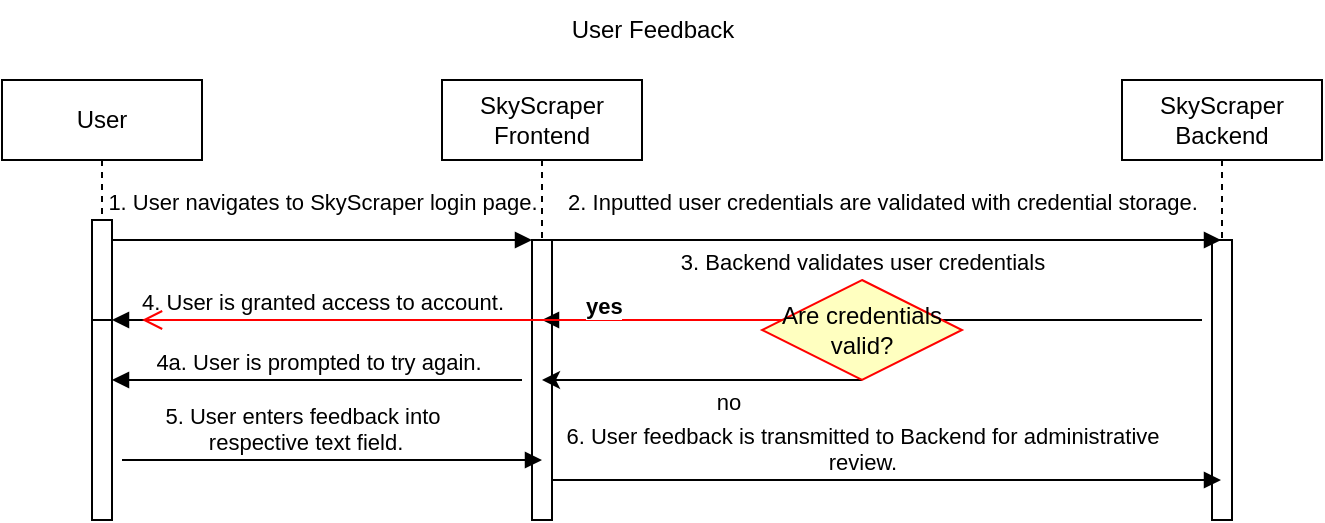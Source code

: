 <mxfile version="20.8.20" type="device"><diagram name="Page-1" id="2YBvvXClWsGukQMizWep"><mxGraphModel dx="1150" dy="754" grid="1" gridSize="10" guides="1" tooltips="1" connect="1" arrows="1" fold="1" page="1" pageScale="1" pageWidth="850" pageHeight="1100" math="0" shadow="0"><root><mxCell id="0"/><mxCell id="1" parent="0"/><mxCell id="aM9ryv3xv72pqoxQDRHE-1" value="User" style="shape=umlLifeline;perimeter=lifelinePerimeter;whiteSpace=wrap;html=1;container=0;dropTarget=0;collapsible=0;recursiveResize=0;outlineConnect=0;portConstraint=eastwest;newEdgeStyle={&quot;edgeStyle&quot;:&quot;elbowEdgeStyle&quot;,&quot;elbow&quot;:&quot;vertical&quot;,&quot;curved&quot;:0,&quot;rounded&quot;:0};" parent="1" vertex="1"><mxGeometry x="40" y="40" width="100" height="220" as="geometry"/></mxCell><mxCell id="aM9ryv3xv72pqoxQDRHE-2" value="" style="html=1;points=[];perimeter=orthogonalPerimeter;outlineConnect=0;targetShapes=umlLifeline;portConstraint=eastwest;newEdgeStyle={&quot;edgeStyle&quot;:&quot;elbowEdgeStyle&quot;,&quot;elbow&quot;:&quot;vertical&quot;,&quot;curved&quot;:0,&quot;rounded&quot;:0};" parent="aM9ryv3xv72pqoxQDRHE-1" vertex="1"><mxGeometry x="45" y="70" width="10" height="90" as="geometry"/></mxCell><mxCell id="aM9ryv3xv72pqoxQDRHE-4" value="" style="html=1;points=[];perimeter=orthogonalPerimeter;outlineConnect=0;targetShapes=umlLifeline;portConstraint=eastwest;newEdgeStyle={&quot;edgeStyle&quot;:&quot;elbowEdgeStyle&quot;,&quot;elbow&quot;:&quot;vertical&quot;,&quot;curved&quot;:0,&quot;rounded&quot;:0};" parent="aM9ryv3xv72pqoxQDRHE-1" vertex="1"><mxGeometry x="45" y="120" width="10" height="100" as="geometry"/></mxCell><mxCell id="aM9ryv3xv72pqoxQDRHE-5" value="SkyScraper Frontend" style="shape=umlLifeline;perimeter=lifelinePerimeter;whiteSpace=wrap;html=1;container=0;dropTarget=0;collapsible=0;recursiveResize=0;outlineConnect=0;portConstraint=eastwest;newEdgeStyle={&quot;edgeStyle&quot;:&quot;elbowEdgeStyle&quot;,&quot;elbow&quot;:&quot;vertical&quot;,&quot;curved&quot;:0,&quot;rounded&quot;:0};" parent="1" vertex="1"><mxGeometry x="260" y="40" width="100" height="220" as="geometry"/></mxCell><mxCell id="aM9ryv3xv72pqoxQDRHE-6" value="" style="html=1;points=[];perimeter=orthogonalPerimeter;outlineConnect=0;targetShapes=umlLifeline;portConstraint=eastwest;newEdgeStyle={&quot;edgeStyle&quot;:&quot;elbowEdgeStyle&quot;,&quot;elbow&quot;:&quot;vertical&quot;,&quot;curved&quot;:0,&quot;rounded&quot;:0};" parent="aM9ryv3xv72pqoxQDRHE-5" vertex="1"><mxGeometry x="45" y="80" width="10" height="140" as="geometry"/></mxCell><mxCell id="aM9ryv3xv72pqoxQDRHE-7" value="1. User navigates to SkyScraper login page." style="html=1;verticalAlign=bottom;endArrow=block;edgeStyle=elbowEdgeStyle;elbow=vertical;curved=0;rounded=0;" parent="1" source="aM9ryv3xv72pqoxQDRHE-2" target="aM9ryv3xv72pqoxQDRHE-6" edge="1"><mxGeometry x="0.001" y="10" relative="1" as="geometry"><mxPoint x="195" y="130" as="sourcePoint"/><Array as="points"><mxPoint x="250" y="120"/><mxPoint x="180" y="120"/></Array><mxPoint as="offset"/></mxGeometry></mxCell><mxCell id="aM9ryv3xv72pqoxQDRHE-9" value="4. User is granted access to account." style="html=1;verticalAlign=bottom;endArrow=block;edgeStyle=elbowEdgeStyle;elbow=vertical;curved=0;rounded=0;" parent="1" source="aM9ryv3xv72pqoxQDRHE-6" target="aM9ryv3xv72pqoxQDRHE-4" edge="1"><mxGeometry relative="1" as="geometry"><mxPoint x="175" y="160" as="sourcePoint"/><Array as="points"><mxPoint x="190" y="160"/></Array></mxGeometry></mxCell><mxCell id="V1KONrkdb_SzLsuCdWAr-2" value="User Feedback" style="text;html=1;align=center;verticalAlign=middle;resizable=0;points=[];autosize=1;strokeColor=none;fillColor=none;" parent="1" vertex="1"><mxGeometry x="315" width="100" height="30" as="geometry"/></mxCell><mxCell id="V1KONrkdb_SzLsuCdWAr-4" value="SkyScraper Backend" style="shape=umlLifeline;perimeter=lifelinePerimeter;whiteSpace=wrap;html=1;container=0;dropTarget=0;collapsible=0;recursiveResize=0;outlineConnect=0;portConstraint=eastwest;newEdgeStyle={&quot;edgeStyle&quot;:&quot;elbowEdgeStyle&quot;,&quot;elbow&quot;:&quot;vertical&quot;,&quot;curved&quot;:0,&quot;rounded&quot;:0};" parent="1" vertex="1"><mxGeometry x="600" y="40" width="100" height="220" as="geometry"/></mxCell><mxCell id="V1KONrkdb_SzLsuCdWAr-5" value="" style="html=1;points=[];perimeter=orthogonalPerimeter;outlineConnect=0;targetShapes=umlLifeline;portConstraint=eastwest;newEdgeStyle={&quot;edgeStyle&quot;:&quot;elbowEdgeStyle&quot;,&quot;elbow&quot;:&quot;vertical&quot;,&quot;curved&quot;:0,&quot;rounded&quot;:0};" parent="V1KONrkdb_SzLsuCdWAr-4" vertex="1"><mxGeometry x="45" y="80" width="10" height="140" as="geometry"/></mxCell><mxCell id="V1KONrkdb_SzLsuCdWAr-6" value="2. Inputted user credentials are validated with credential storage." style="html=1;verticalAlign=bottom;endArrow=block;edgeStyle=elbowEdgeStyle;elbow=vertical;curved=0;rounded=0;" parent="1" target="V1KONrkdb_SzLsuCdWAr-4" edge="1"><mxGeometry x="0.002" y="10" relative="1" as="geometry"><mxPoint x="310" y="120" as="sourcePoint"/><Array as="points"><mxPoint x="465" y="120"/><mxPoint x="395" y="120"/></Array><mxPoint x="520" y="120" as="targetPoint"/><mxPoint as="offset"/></mxGeometry></mxCell><mxCell id="V1KONrkdb_SzLsuCdWAr-7" value="3. Backend validates user credentials" style="html=1;verticalAlign=bottom;endArrow=block;edgeStyle=elbowEdgeStyle;elbow=vertical;curved=0;rounded=0;" parent="1" target="aM9ryv3xv72pqoxQDRHE-5" edge="1"><mxGeometry x="0.03" y="-20" relative="1" as="geometry"><mxPoint x="640" y="160" as="sourcePoint"/><Array as="points"><mxPoint x="525" y="160"/></Array><mxPoint x="440" y="160" as="targetPoint"/><mxPoint as="offset"/></mxGeometry></mxCell><mxCell id="V1KONrkdb_SzLsuCdWAr-13" style="edgeStyle=orthogonalEdgeStyle;rounded=0;orthogonalLoop=1;jettySize=auto;html=1;" parent="1" source="V1KONrkdb_SzLsuCdWAr-8" edge="1"><mxGeometry relative="1" as="geometry"><mxPoint x="310" y="190" as="targetPoint"/><Array as="points"><mxPoint x="470" y="190"/><mxPoint x="470" y="190"/></Array></mxGeometry></mxCell><mxCell id="V1KONrkdb_SzLsuCdWAr-14" value="no" style="edgeLabel;html=1;align=center;verticalAlign=middle;resizable=0;points=[];" parent="V1KONrkdb_SzLsuCdWAr-13" vertex="1" connectable="0"><mxGeometry x="-0.113" y="1" relative="1" as="geometry"><mxPoint x="4" y="10" as="offset"/></mxGeometry></mxCell><mxCell id="V1KONrkdb_SzLsuCdWAr-8" value="Are credentials valid?" style="rhombus;whiteSpace=wrap;html=1;fontColor=#000000;fillColor=#ffffc0;strokeColor=#ff0000;" parent="1" vertex="1"><mxGeometry x="420" y="140" width="100" height="50" as="geometry"/></mxCell><mxCell id="V1KONrkdb_SzLsuCdWAr-10" value="&lt;b&gt;yes&lt;/b&gt;" style="edgeStyle=orthogonalEdgeStyle;html=1;align=left;verticalAlign=top;endArrow=open;endSize=8;strokeColor=#ff0000;rounded=0;" parent="1" source="V1KONrkdb_SzLsuCdWAr-8" edge="1"><mxGeometry x="-0.375" y="-20" relative="1" as="geometry"><mxPoint x="110" y="160" as="targetPoint"/><Array as="points"><mxPoint x="470" y="160"/><mxPoint x="470" y="160"/></Array><mxPoint as="offset"/></mxGeometry></mxCell><mxCell id="V1KONrkdb_SzLsuCdWAr-15" value="4a. User is prompted to try again." style="html=1;verticalAlign=bottom;endArrow=block;edgeStyle=elbowEdgeStyle;elbow=vertical;curved=0;rounded=0;" parent="1" target="aM9ryv3xv72pqoxQDRHE-4" edge="1"><mxGeometry relative="1" as="geometry"><mxPoint x="300" y="190" as="sourcePoint"/><Array as="points"><mxPoint x="185" y="190"/></Array><mxPoint x="100" y="190" as="targetPoint"/></mxGeometry></mxCell><mxCell id="pbb8QygnDn_bUqeNz7J1-2" value="5. User enters feedback into&lt;br&gt;&amp;nbsp;respective text field." style="html=1;verticalAlign=bottom;endArrow=block;edgeStyle=elbowEdgeStyle;elbow=vertical;curved=0;rounded=0;" edge="1" parent="1"><mxGeometry x="-0.143" relative="1" as="geometry"><mxPoint x="100" y="230" as="sourcePoint"/><Array as="points"><mxPoint x="255" y="230"/><mxPoint x="185" y="230"/></Array><mxPoint as="offset"/><mxPoint x="310" y="230" as="targetPoint"/></mxGeometry></mxCell><mxCell id="pbb8QygnDn_bUqeNz7J1-3" value="6. User feedback is transmitted to Backend for administrative&lt;br&gt;review." style="html=1;verticalAlign=bottom;endArrow=block;edgeStyle=elbowEdgeStyle;elbow=vertical;curved=0;rounded=0;" edge="1" parent="1" target="V1KONrkdb_SzLsuCdWAr-4"><mxGeometry x="-0.073" relative="1" as="geometry"><mxPoint x="315" y="240" as="sourcePoint"/><Array as="points"><mxPoint x="470" y="240"/><mxPoint x="400" y="240"/></Array><mxPoint as="offset"/><mxPoint x="525" y="240" as="targetPoint"/></mxGeometry></mxCell></root></mxGraphModel></diagram></mxfile>